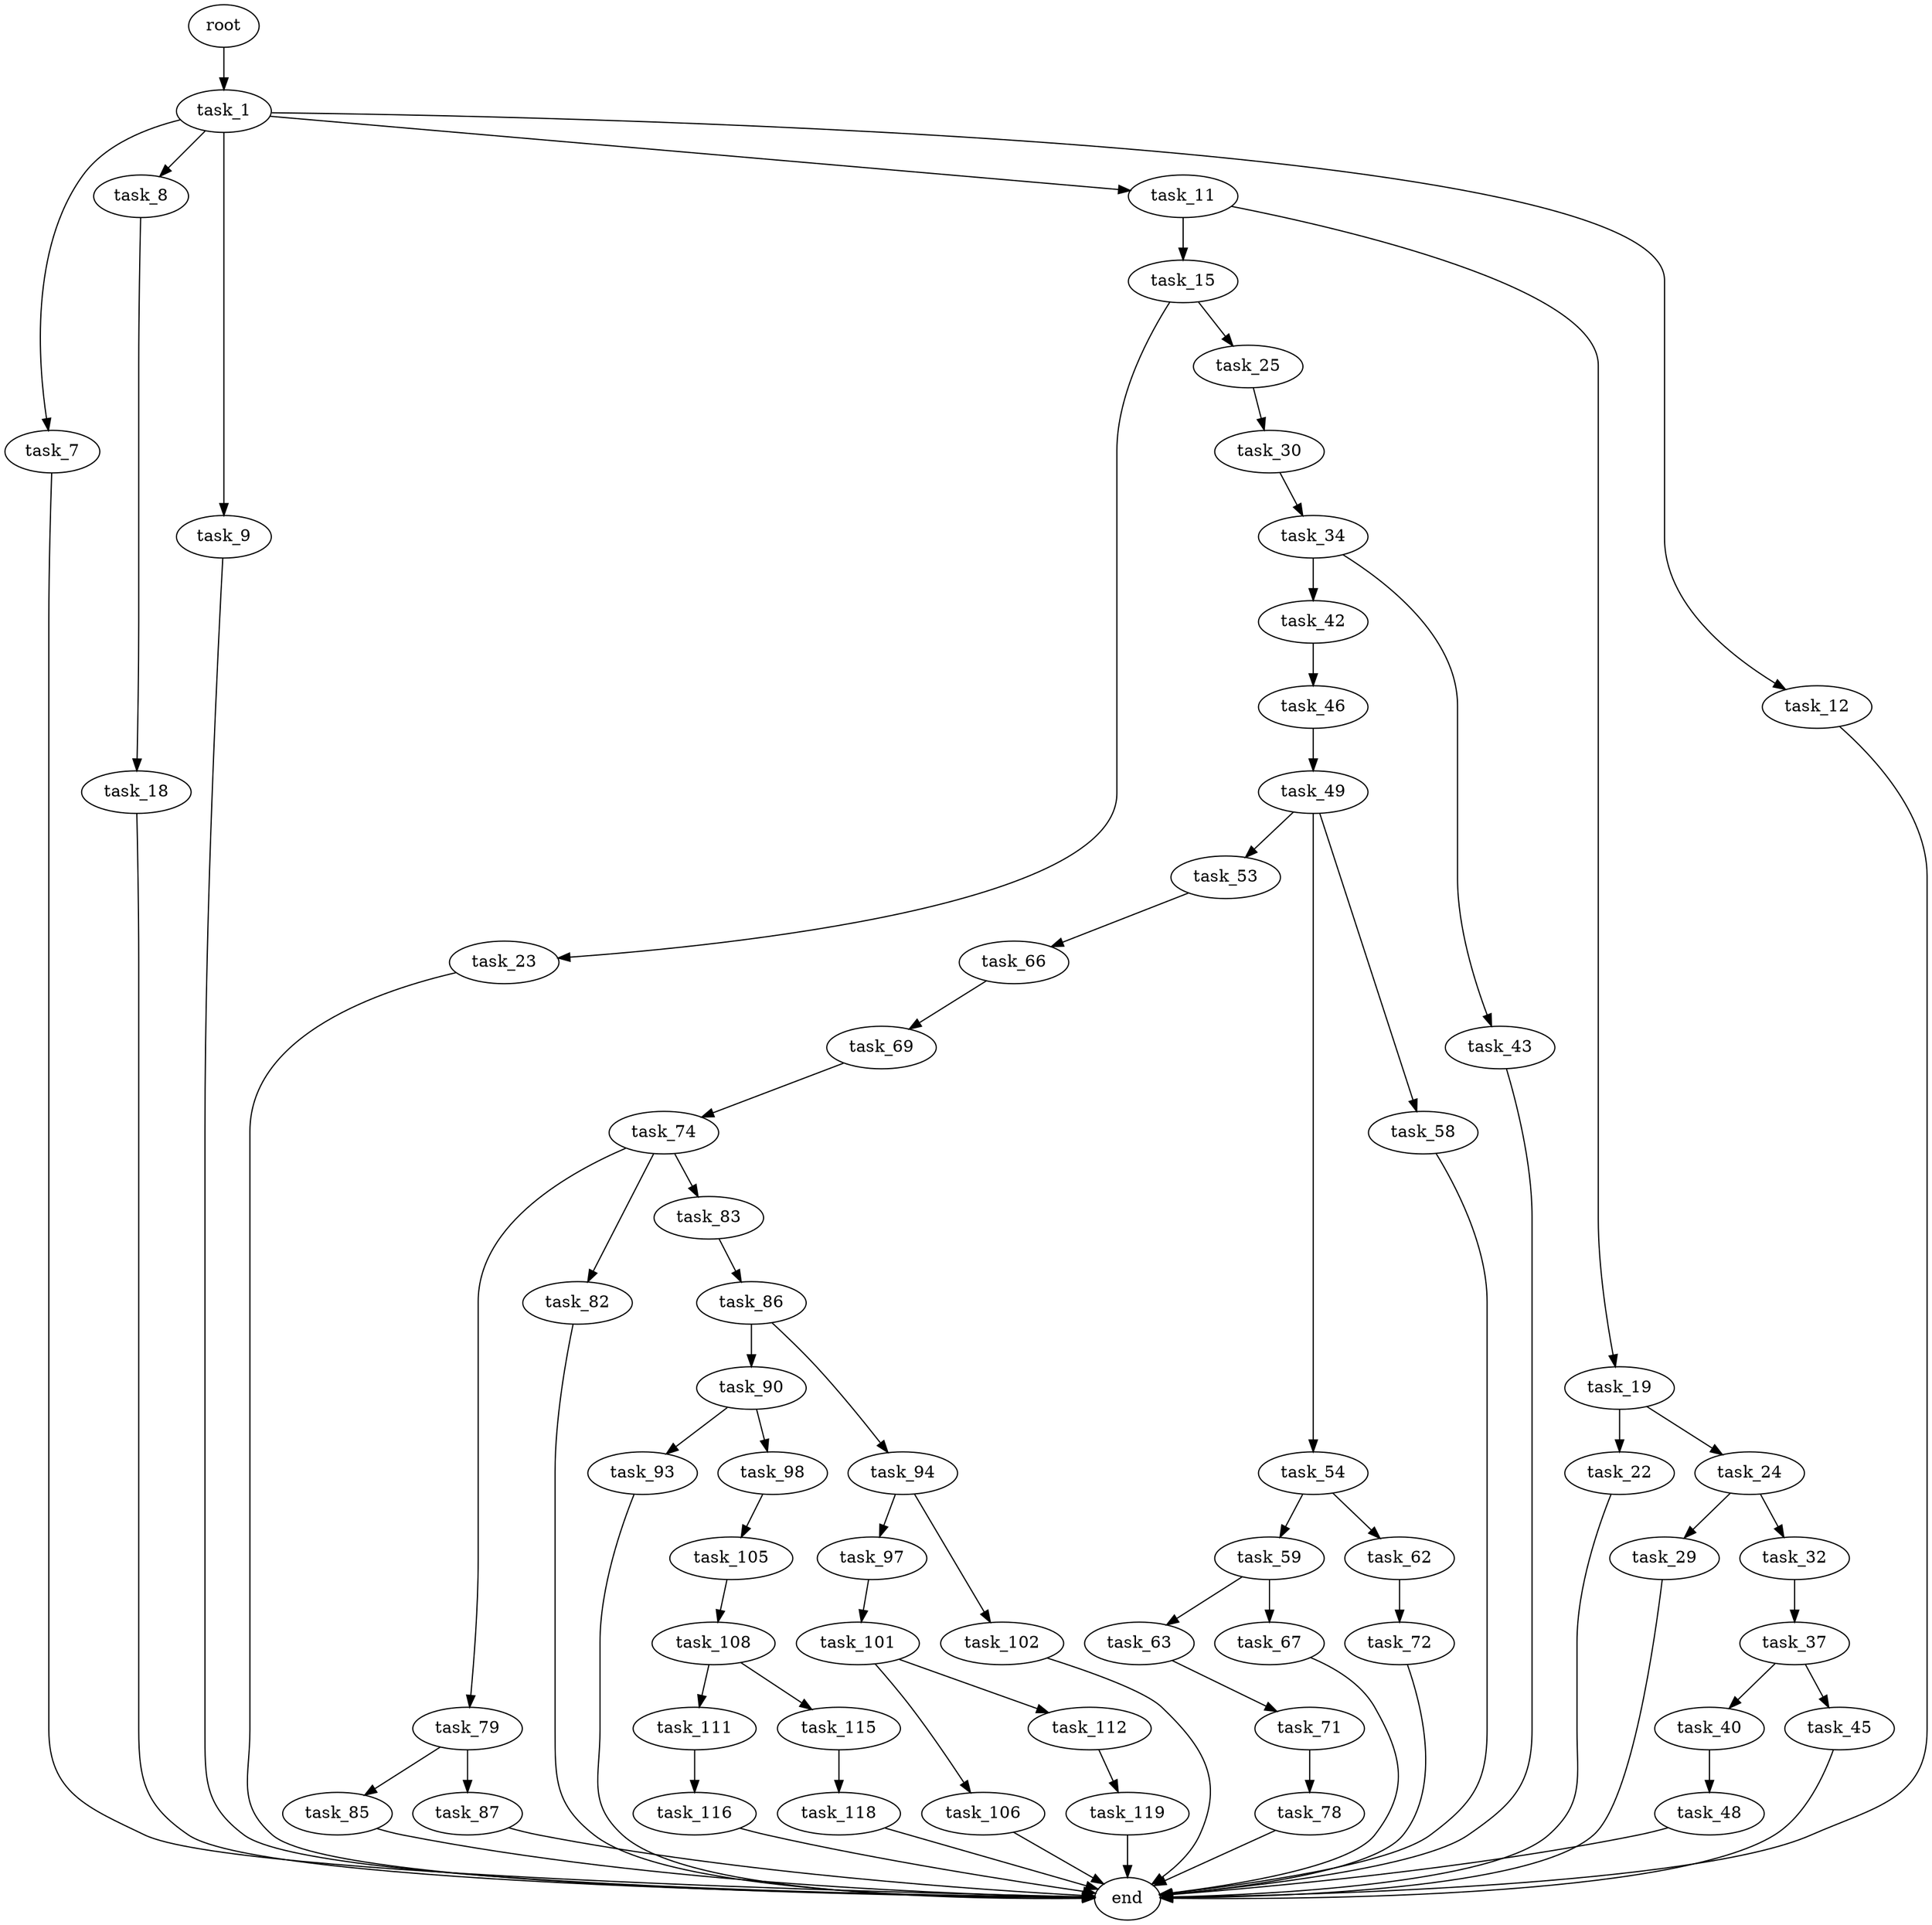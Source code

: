 digraph G {
  root [size="0.000000"];
  task_1 [size="150666828496.000000"];
  task_7 [size="368293445632.000000"];
  task_8 [size="143502251337.000000"];
  task_9 [size="14113996836.000000"];
  task_11 [size="368293445632.000000"];
  task_12 [size="2662180398.000000"];
  end [size="0.000000"];
  task_18 [size="424163526752.000000"];
  task_15 [size="28991029248.000000"];
  task_19 [size="327667753259.000000"];
  task_23 [size="109695028264.000000"];
  task_25 [size="6035864793.000000"];
  task_22 [size="229536418326.000000"];
  task_24 [size="368293445632.000000"];
  task_29 [size="134217728000.000000"];
  task_32 [size="8589934592.000000"];
  task_30 [size="37157340938.000000"];
  task_34 [size="473087485147.000000"];
  task_37 [size="782757789696.000000"];
  task_42 [size="68719476736.000000"];
  task_43 [size="8589934592.000000"];
  task_40 [size="8589934592.000000"];
  task_45 [size="25177438351.000000"];
  task_48 [size="288519409590.000000"];
  task_46 [size="134217728000.000000"];
  task_49 [size="33055169429.000000"];
  task_53 [size="15330977014.000000"];
  task_54 [size="161488076823.000000"];
  task_58 [size="10557483234.000000"];
  task_66 [size="782757789696.000000"];
  task_59 [size="134217728000.000000"];
  task_62 [size="231928233984.000000"];
  task_63 [size="549755813888.000000"];
  task_67 [size="28991029248.000000"];
  task_72 [size="638892770620.000000"];
  task_71 [size="1819589562.000000"];
  task_69 [size="15029601364.000000"];
  task_74 [size="28991029248.000000"];
  task_78 [size="1174119734.000000"];
  task_79 [size="473458064470.000000"];
  task_82 [size="15903589388.000000"];
  task_83 [size="13861459377.000000"];
  task_85 [size="356990558392.000000"];
  task_87 [size="231928233984.000000"];
  task_86 [size="28658946078.000000"];
  task_90 [size="28991029248.000000"];
  task_94 [size="8589934592.000000"];
  task_93 [size="1073741824000.000000"];
  task_98 [size="782757789696.000000"];
  task_97 [size="655692376699.000000"];
  task_102 [size="564448172004.000000"];
  task_101 [size="9673316734.000000"];
  task_105 [size="1039945487.000000"];
  task_106 [size="530658183975.000000"];
  task_112 [size="14162181369.000000"];
  task_108 [size="78058005672.000000"];
  task_111 [size="236126474106.000000"];
  task_115 [size="53003175406.000000"];
  task_116 [size="8592620877.000000"];
  task_119 [size="3167855691.000000"];
  task_118 [size="28991029248.000000"];

  root -> task_1 [size="1.000000"];
  task_1 -> task_7 [size="209715200.000000"];
  task_1 -> task_8 [size="209715200.000000"];
  task_1 -> task_9 [size="209715200.000000"];
  task_1 -> task_11 [size="209715200.000000"];
  task_1 -> task_12 [size="209715200.000000"];
  task_7 -> end [size="1.000000"];
  task_8 -> task_18 [size="209715200.000000"];
  task_9 -> end [size="1.000000"];
  task_11 -> task_15 [size="411041792.000000"];
  task_11 -> task_19 [size="411041792.000000"];
  task_12 -> end [size="1.000000"];
  task_18 -> end [size="1.000000"];
  task_15 -> task_23 [size="75497472.000000"];
  task_15 -> task_25 [size="75497472.000000"];
  task_19 -> task_22 [size="209715200.000000"];
  task_19 -> task_24 [size="209715200.000000"];
  task_23 -> end [size="1.000000"];
  task_25 -> task_30 [size="301989888.000000"];
  task_22 -> end [size="1.000000"];
  task_24 -> task_29 [size="411041792.000000"];
  task_24 -> task_32 [size="411041792.000000"];
  task_29 -> end [size="1.000000"];
  task_32 -> task_37 [size="33554432.000000"];
  task_30 -> task_34 [size="75497472.000000"];
  task_34 -> task_42 [size="301989888.000000"];
  task_34 -> task_43 [size="301989888.000000"];
  task_37 -> task_40 [size="679477248.000000"];
  task_37 -> task_45 [size="679477248.000000"];
  task_42 -> task_46 [size="134217728.000000"];
  task_43 -> end [size="1.000000"];
  task_40 -> task_48 [size="33554432.000000"];
  task_45 -> end [size="1.000000"];
  task_48 -> end [size="1.000000"];
  task_46 -> task_49 [size="209715200.000000"];
  task_49 -> task_53 [size="75497472.000000"];
  task_49 -> task_54 [size="75497472.000000"];
  task_49 -> task_58 [size="75497472.000000"];
  task_53 -> task_66 [size="679477248.000000"];
  task_54 -> task_59 [size="209715200.000000"];
  task_54 -> task_62 [size="209715200.000000"];
  task_58 -> end [size="1.000000"];
  task_66 -> task_69 [size="679477248.000000"];
  task_59 -> task_63 [size="209715200.000000"];
  task_59 -> task_67 [size="209715200.000000"];
  task_62 -> task_72 [size="301989888.000000"];
  task_63 -> task_71 [size="536870912.000000"];
  task_67 -> end [size="1.000000"];
  task_72 -> end [size="1.000000"];
  task_71 -> task_78 [size="33554432.000000"];
  task_69 -> task_74 [size="679477248.000000"];
  task_74 -> task_79 [size="75497472.000000"];
  task_74 -> task_82 [size="75497472.000000"];
  task_74 -> task_83 [size="75497472.000000"];
  task_78 -> end [size="1.000000"];
  task_79 -> task_85 [size="301989888.000000"];
  task_79 -> task_87 [size="301989888.000000"];
  task_82 -> end [size="1.000000"];
  task_83 -> task_86 [size="411041792.000000"];
  task_85 -> end [size="1.000000"];
  task_87 -> end [size="1.000000"];
  task_86 -> task_90 [size="838860800.000000"];
  task_86 -> task_94 [size="838860800.000000"];
  task_90 -> task_93 [size="75497472.000000"];
  task_90 -> task_98 [size="75497472.000000"];
  task_94 -> task_97 [size="33554432.000000"];
  task_94 -> task_102 [size="33554432.000000"];
  task_93 -> end [size="1.000000"];
  task_98 -> task_105 [size="679477248.000000"];
  task_97 -> task_101 [size="411041792.000000"];
  task_102 -> end [size="1.000000"];
  task_101 -> task_106 [size="411041792.000000"];
  task_101 -> task_112 [size="411041792.000000"];
  task_105 -> task_108 [size="75497472.000000"];
  task_106 -> end [size="1.000000"];
  task_112 -> task_119 [size="411041792.000000"];
  task_108 -> task_111 [size="134217728.000000"];
  task_108 -> task_115 [size="134217728.000000"];
  task_111 -> task_116 [size="411041792.000000"];
  task_115 -> task_118 [size="838860800.000000"];
  task_116 -> end [size="1.000000"];
  task_119 -> end [size="1.000000"];
  task_118 -> end [size="1.000000"];
}
